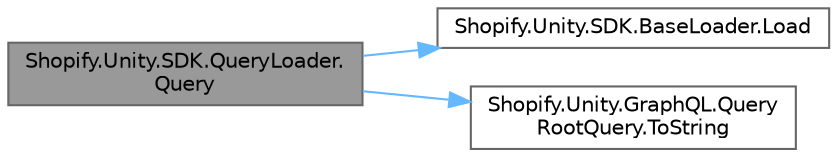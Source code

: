 digraph "Shopify.Unity.SDK.QueryLoader.Query"
{
 // LATEX_PDF_SIZE
  bgcolor="transparent";
  edge [fontname=Helvetica,fontsize=10,labelfontname=Helvetica,labelfontsize=10];
  node [fontname=Helvetica,fontsize=10,shape=box,height=0.2,width=0.4];
  rankdir="LR";
  Node1 [id="Node000001",label="Shopify.Unity.SDK.QueryLoader.\lQuery",height=0.2,width=0.4,color="gray40", fillcolor="grey60", style="filled", fontcolor="black",tooltip="Sends GraphQL queries to the GraphQL endpoint."];
  Node1 -> Node2 [id="edge1_Node000001_Node000002",color="steelblue1",style="solid",tooltip=" "];
  Node2 [id="Node000002",label="Shopify.Unity.SDK.BaseLoader.Load",height=0.2,width=0.4,color="grey40", fillcolor="white", style="filled",URL="$class_shopify_1_1_unity_1_1_s_d_k_1_1_base_loader.html#a63fe8f10bde183cfc0cc269b3ad76e7f",tooltip="Sends the GraphQL query to the GraphQL endpoint."];
  Node1 -> Node3 [id="edge2_Node000001_Node000003",color="steelblue1",style="solid",tooltip=" "];
  Node3 [id="Node000003",label="Shopify.Unity.GraphQL.Query\lRootQuery.ToString",height=0.2,width=0.4,color="grey40", fillcolor="white", style="filled",URL="$class_shopify_1_1_unity_1_1_graph_q_l_1_1_query_root_query.html#a6dfb0a79766406ff23e2f310df94940e",tooltip="Will return a GraphQL query."];
}
